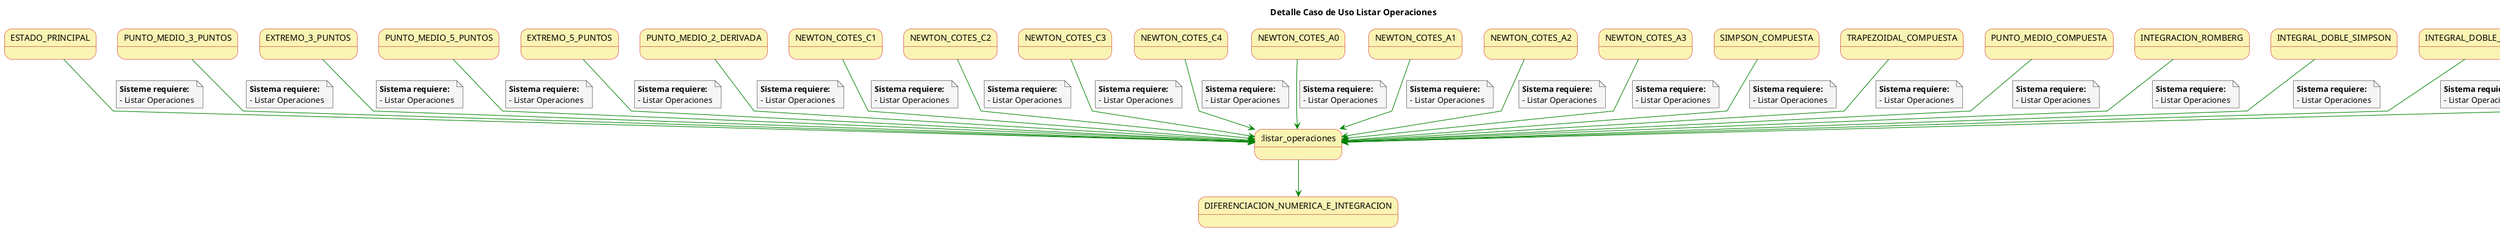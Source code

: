 @startuml

skinparam state {
  BackgroundColor #faf4b4
  BorderColor #c90000
}

skinparam note {
  BackgroundColor #f5f5f5
}

skinparam linetype polyline

title Detalle Caso de Uso Listar Operaciones


ESTADO_PRINCIPAL-[#green]-> :listar_operaciones
note on link
  **Sisteme requiere:**
  - Listar Operaciones
end note

PUNTO_MEDIO_3_PUNTOS-[#green]-> :listar_operaciones
note on link
  **Sistema requiere:**
  - Listar Operaciones
end note

EXTREMO_3_PUNTOS-[#green]-> :listar_operaciones
note on link
  **Sistema requiere:**
  - Listar Operaciones
end note

PUNTO_MEDIO_5_PUNTOS-[#green]-> :listar_operaciones
note on link
  **Sistema requiere:**
  - Listar Operaciones
end note

EXTREMO_5_PUNTOS-[#green]-> :listar_operaciones
note on link
  **Sistema requiere:**
  - Listar Operaciones
end note

PUNTO_MEDIO_2_DERIVADA-[#green]-> :listar_operaciones
note on link
  **Sistema requiere:**
  - Listar Operaciones
end note

NEWTON_COTES_C1-[#green]-> :listar_operaciones
note on link
  **Sistema requiere:**
  - Listar Operaciones
end note

NEWTON_COTES_C2-[#green]-> :listar_operaciones
note on link
  **Sistema requiere:**
  - Listar Operaciones
end note

NEWTON_COTES_C3-[#green]-> :listar_operaciones
note on link
  **Sistema requiere:**
  - Listar Operaciones
end note

NEWTON_COTES_C4-[#green]-> :listar_operaciones
note on link
  **Sistema requiere:**
  - Listar Operaciones
end note

NEWTON_COTES_A0-[#green]-> :listar_operaciones
note on link
  **Sistema requiere:**
  - Listar Operaciones
end note

NEWTON_COTES_A1-[#green]-> :listar_operaciones
note on link
  **Sistema requiere:**
  - Listar Operaciones
end note

NEWTON_COTES_A2-[#green]-> :listar_operaciones
note on link
  **Sistema requiere:**
  - Listar Operaciones
end note

NEWTON_COTES_A3-[#green]-> :listar_operaciones
note on link
  **Sistema requiere:**
  - Listar Operaciones
end note

SIMPSON_COMPUESTA-[#green]-> :listar_operaciones
note on link
  **Sistema requiere:**
  - Listar Operaciones
end note

TRAPEZOIDAL_COMPUESTA-[#green]-> :listar_operaciones
note on link
  **Sistema requiere:**
  - Listar Operaciones
end note

PUNTO_MEDIO_COMPUESTA-[#green]-> :listar_operaciones
note on link
  **Sistema requiere:**
  - Listar Operaciones
end note

INTEGRACION_ROMBERG-[#green]-> :listar_operaciones
note on link
  **Sistema requiere:**
  - Listar Operaciones
end note

INTEGRAL_DOBLE_SIMPSON-[#green]-> :listar_operaciones
note on link
  **Sistema requiere:**
  - Listar Operaciones
end note

INTEGRAL_DOBLE_GAUSSIANA-[#green]-> :listar_operaciones
note on link
  **Sistema requiere:**
  - Listar Operaciones
end note

INTEGRAL_TRIPLE_GAUSSIANA-[#green]-> :listar_operaciones
note on link
  **Sistema requiere:**
  - Listar Operaciones
end note


:listar_operaciones-[#green]-> DIFERENCIACION_NUMERICA_E_INTEGRACION

@enduml